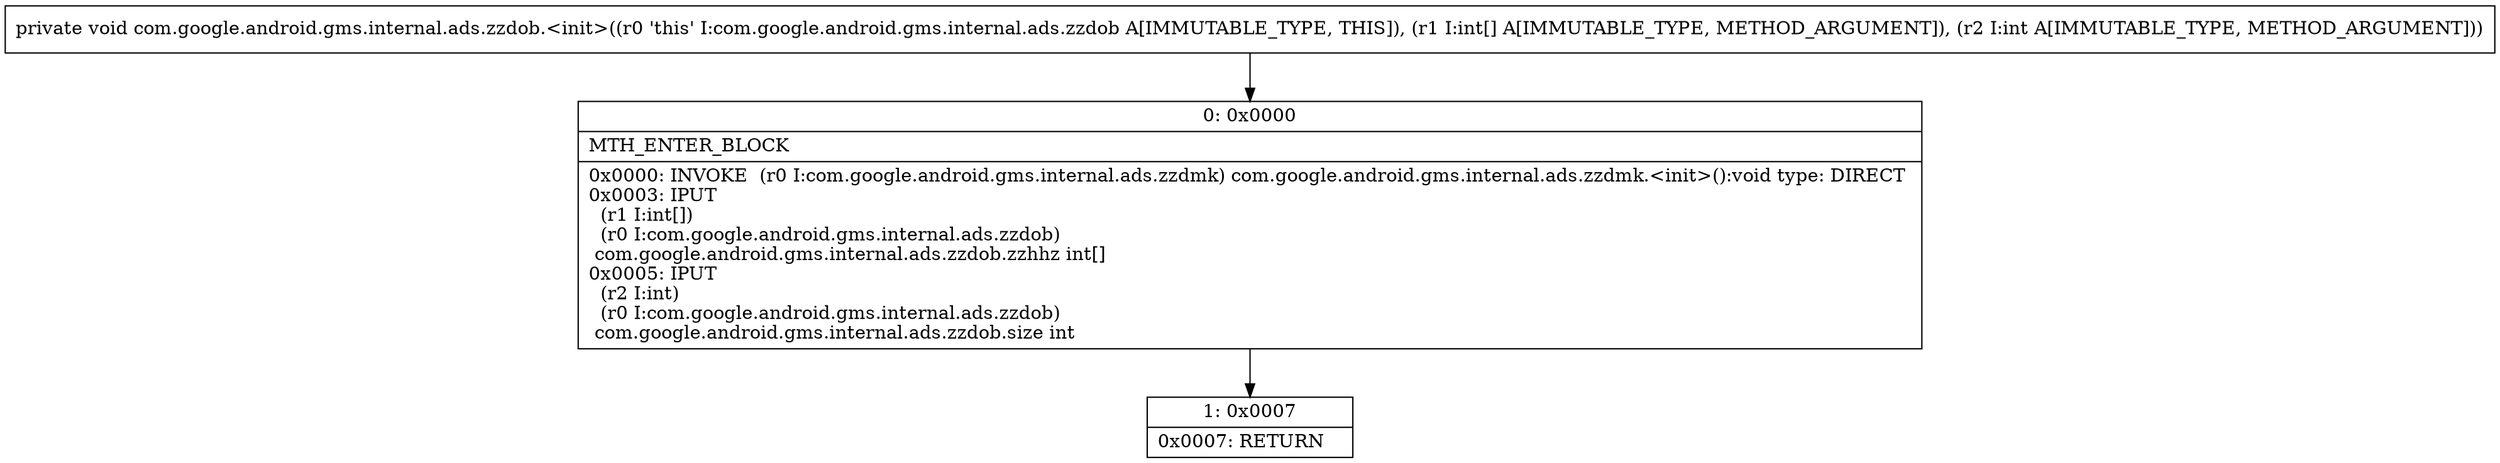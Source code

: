 digraph "CFG forcom.google.android.gms.internal.ads.zzdob.\<init\>([II)V" {
Node_0 [shape=record,label="{0\:\ 0x0000|MTH_ENTER_BLOCK\l|0x0000: INVOKE  (r0 I:com.google.android.gms.internal.ads.zzdmk) com.google.android.gms.internal.ads.zzdmk.\<init\>():void type: DIRECT \l0x0003: IPUT  \l  (r1 I:int[])\l  (r0 I:com.google.android.gms.internal.ads.zzdob)\l com.google.android.gms.internal.ads.zzdob.zzhhz int[] \l0x0005: IPUT  \l  (r2 I:int)\l  (r0 I:com.google.android.gms.internal.ads.zzdob)\l com.google.android.gms.internal.ads.zzdob.size int \l}"];
Node_1 [shape=record,label="{1\:\ 0x0007|0x0007: RETURN   \l}"];
MethodNode[shape=record,label="{private void com.google.android.gms.internal.ads.zzdob.\<init\>((r0 'this' I:com.google.android.gms.internal.ads.zzdob A[IMMUTABLE_TYPE, THIS]), (r1 I:int[] A[IMMUTABLE_TYPE, METHOD_ARGUMENT]), (r2 I:int A[IMMUTABLE_TYPE, METHOD_ARGUMENT])) }"];
MethodNode -> Node_0;
Node_0 -> Node_1;
}

